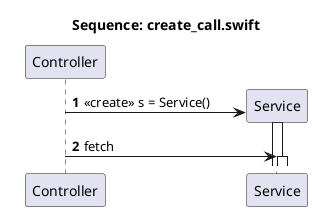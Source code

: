 @startuml
autonumber
autoactivate on
skinparam ArrowThickness 1
skinparam ParticipantPadding 20
title Sequence: create_call.swift
participant Controller
participant Service
create Service
Controller -> Service : <<create>> s = Service()
Controller -> Service : fetch
@enduml
